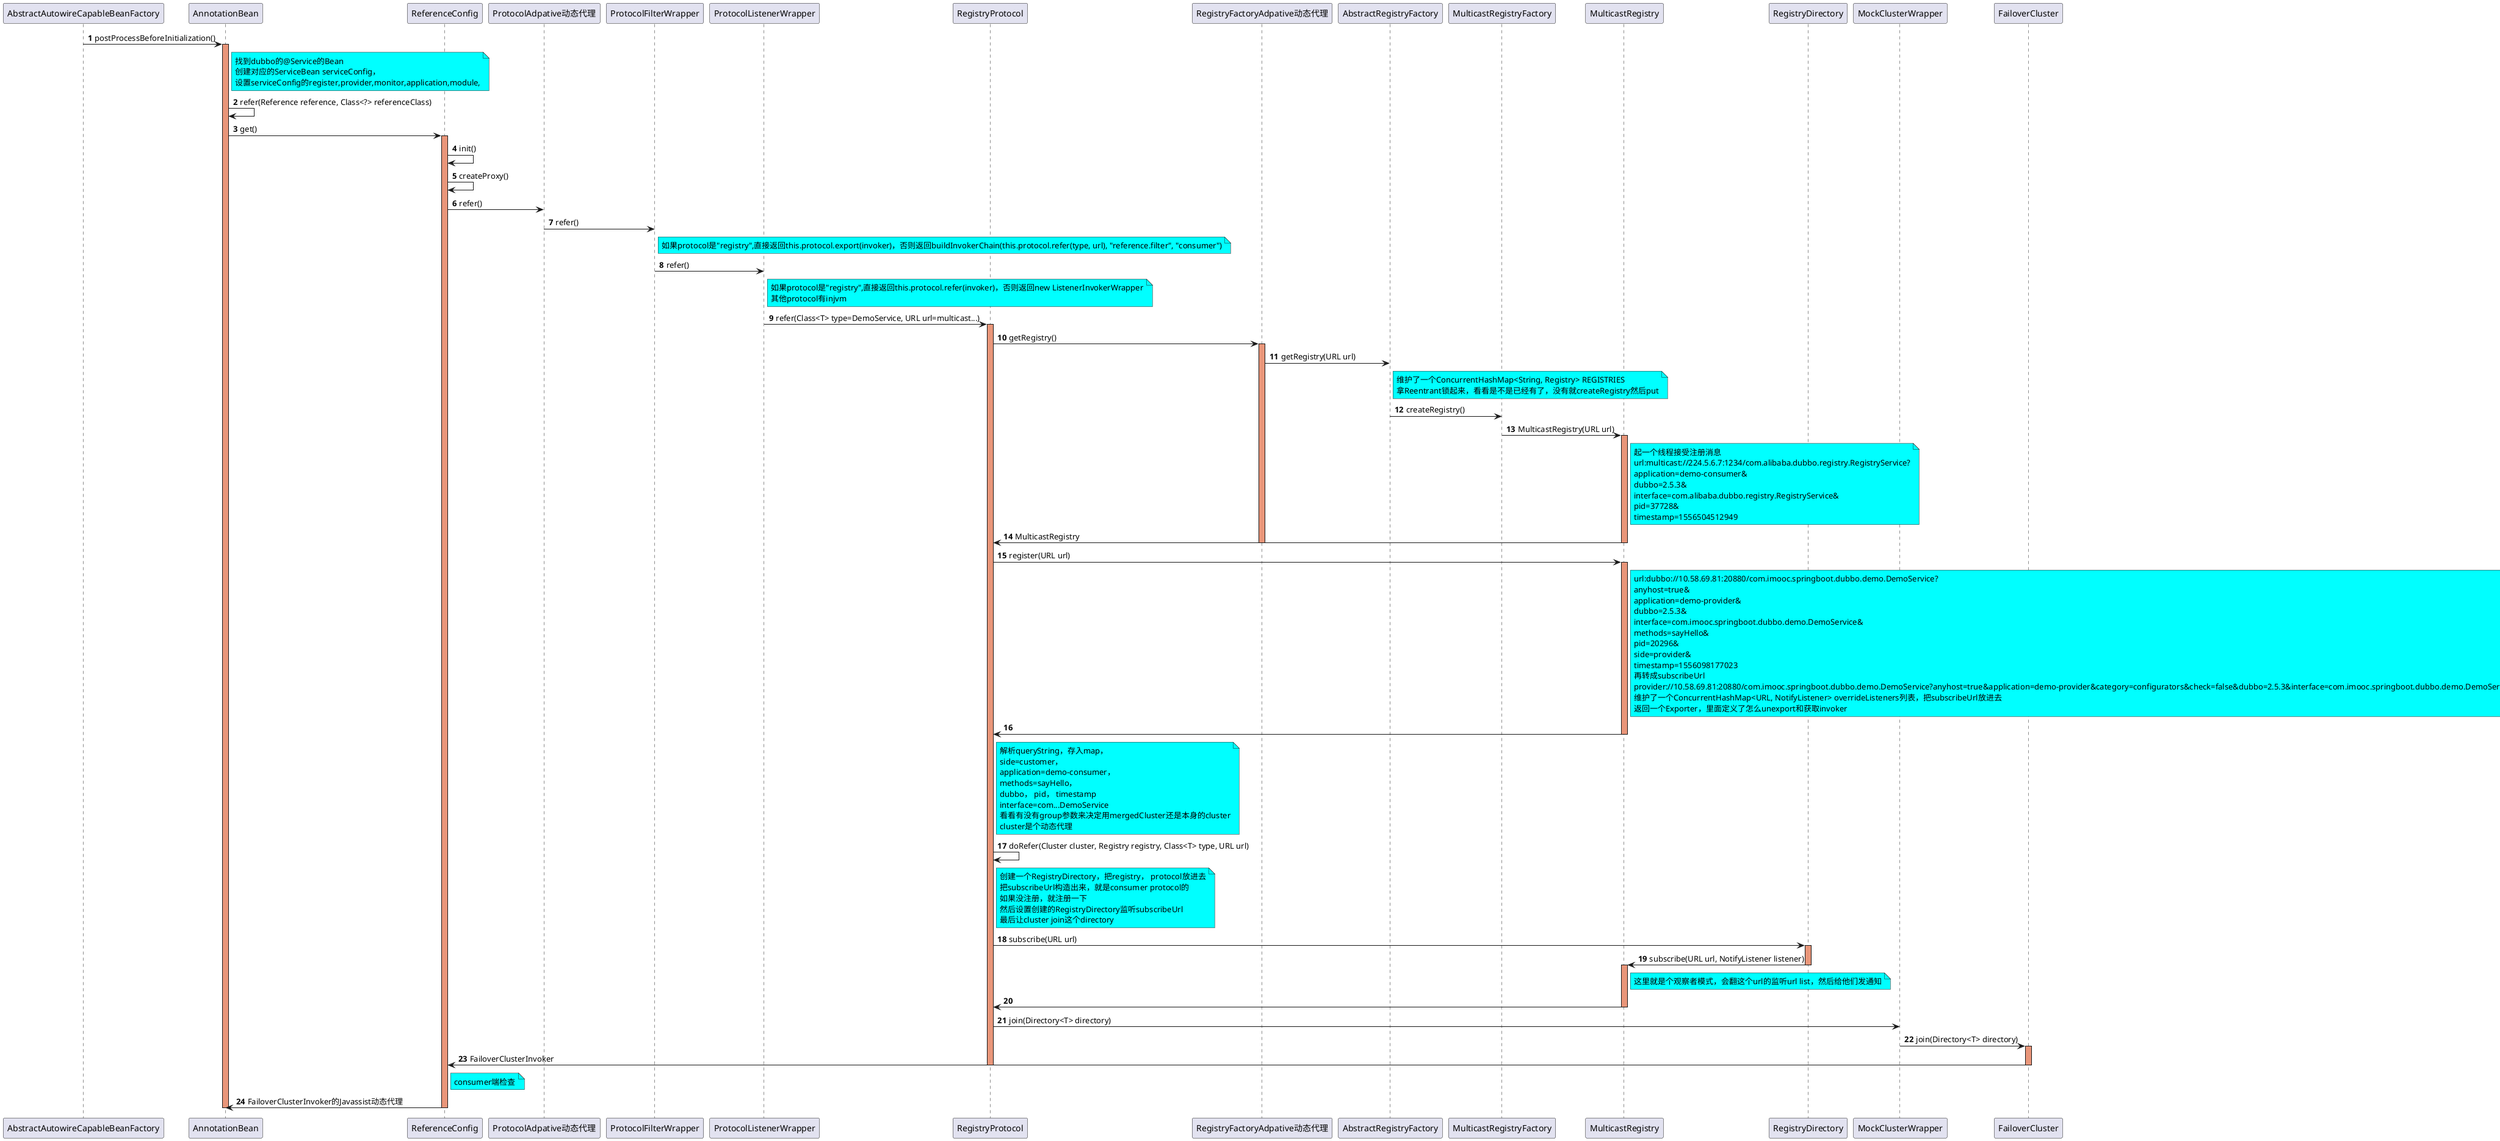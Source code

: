 @startuml

autonumber

AbstractAutowireCapableBeanFactory->AnnotationBean:postProcessBeforeInitialization()
activate AnnotationBean #DarkSalmon
    note right of AnnotationBean #aqua
        找到dubbo的@Service的Bean
        创建对应的ServiceBean serviceConfig，
        设置serviceConfig的register,provider,monitor,application,module,
    end note
    AnnotationBean->AnnotationBean:refer(Reference reference, Class<?> referenceClass)
    AnnotationBean->ReferenceConfig:get()
    activate ReferenceConfig #DarkSalmon
        ReferenceConfig->ReferenceConfig:init()
        ReferenceConfig->ReferenceConfig:createProxy()
        ReferenceConfig->ProtocolAdpative动态代理:refer()
        ProtocolAdpative动态代理->ProtocolFilterWrapper:refer()
        note right of ProtocolFilterWrapper #aqua
            如果protocol是"registry",直接返回this.protocol.export(invoker)，否则返回buildInvokerChain(this.protocol.refer(type, url), "reference.filter", "consumer")
        end note
        ProtocolFilterWrapper->ProtocolListenerWrapper:refer()
        note right of ProtocolListenerWrapper #aqua
            如果protocol是"registry",直接返回this.protocol.refer(invoker)，否则返回new ListenerInvokerWrapper
            其他protocol有injvm
        end note
        ProtocolListenerWrapper->RegistryProtocol:refer(Class<T> type=DemoService, URL url=multicast...)
        activate RegistryProtocol #DarkSalmon
            RegistryProtocol->RegistryFactoryAdpative动态代理:getRegistry()
            activate RegistryFactoryAdpative动态代理 #DarkSalmon
                RegistryFactoryAdpative动态代理->AbstractRegistryFactory:getRegistry(URL url)
                note right of AbstractRegistryFactory #aqua
                    维护了一个ConcurrentHashMap<String, Registry> REGISTRIES
                    拿Reentrant锁起来，看看是不是已经有了，没有就createRegistry然后put
                end note
                AbstractRegistryFactory->MulticastRegistryFactory:createRegistry()

                MulticastRegistryFactory->MulticastRegistry:MulticastRegistry(URL url)
                activate MulticastRegistry #DarkSalmon
                    note right of MulticastRegistry #aqua
                        起一个线程接受注册消息
                        url:multicast://224.5.6.7:1234/com.alibaba.dubbo.registry.RegistryService?
                        application=demo-consumer&
                        dubbo=2.5.3&
                        interface=com.alibaba.dubbo.registry.RegistryService&
                        pid=37728&
                        timestamp=1556504512949
                    end note
                    MulticastRegistry->RegistryProtocol:MulticastRegistry
                deactivate MulticastRegistry
            deactivate RegistryFactoryAdpative动态代理
            RegistryProtocol->MulticastRegistry:register(URL url)
            activate MulticastRegistry #DarkSalmon
                note right of MulticastRegistry #aqua
                    url:dubbo://10.58.69.81:20880/com.imooc.springboot.dubbo.demo.DemoService?
                    anyhost=true&
                    application=demo-provider&
                    dubbo=2.5.3&
                    interface=com.imooc.springboot.dubbo.demo.DemoService&
                    methods=sayHello&
                    pid=20296&
                    side=provider&
                    timestamp=1556098177023
                    再转成subscribeUrl
                    provider://10.58.69.81:20880/com.imooc.springboot.dubbo.demo.DemoService?anyhost=true&application=demo-provider&category=configurators&check=false&dubbo=2.5.3&interface=com.imooc.springboot.dubbo.demo.DemoService&methods=sayHello&pid=20296&side=provider&timestamp=1556098177023
                    维护了一个ConcurrentHashMap<URL, NotifyListener> overrideListeners列表，把subscribeUrl放进去
                    返回一个Exporter，里面定义了怎么unexport和获取invoker
                end note
                MulticastRegistry->RegistryProtocol
            deactivate MulticastRegistry
            note right of RegistryProtocol #aqua
                解析queryString，存入map，
                side=customer，
                application=demo-consumer，
                methods=sayHello，
                dubbo， pid， timestamp
                interface=com...DemoService
                看看有没有group参数来决定用mergedCluster还是本身的cluster
                cluster是个动态代理
            end note

            RegistryProtocol->RegistryProtocol:doRefer(Cluster cluster, Registry registry, Class<T> type, URL url)

            note right of RegistryProtocol #aqua
                创建一个RegistryDirectory，把registry， protocol放进去
                把subscribeUrl构造出来，就是consumer protocol的
                如果没注册，就注册一下
                然后设置创建的RegistryDirectory监听subscribeUrl
                最后让cluster join这个directory
            end note
            RegistryProtocol->RegistryDirectory:subscribe(URL url)
            activate RegistryDirectory #DarkSalmon
                RegistryDirectory->MulticastRegistry:subscribe(URL url, NotifyListener listener)
            deactivate RegistryDirectory
            activate MulticastRegistry #DarkSalmon
                note right of MulticastRegistry #aqua
                    这里就是个观察者模式，会翻这个url的监听url list，然后给他们发通知
                end note
                MulticastRegistry->RegistryProtocol
            deactivate MulticastRegistry
            RegistryProtocol->MockClusterWrapper:join(Directory<T> directory)
            MockClusterWrapper->FailoverCluster:join(Directory<T> directory)
            activate FailoverCluster #DarkSalmon
                FailoverCluster->ReferenceConfig:FailoverClusterInvoker
            deactivate FailoverCluster
        deactivate RegistryProtocol

        note right of ReferenceConfig #aqua
            consumer端检查
        end note
        ReferenceConfig->AnnotationBean:FailoverClusterInvoker的Javassist动态代理
    deactivate ReferenceConfig
deactivate AnnotationBean
@enduml